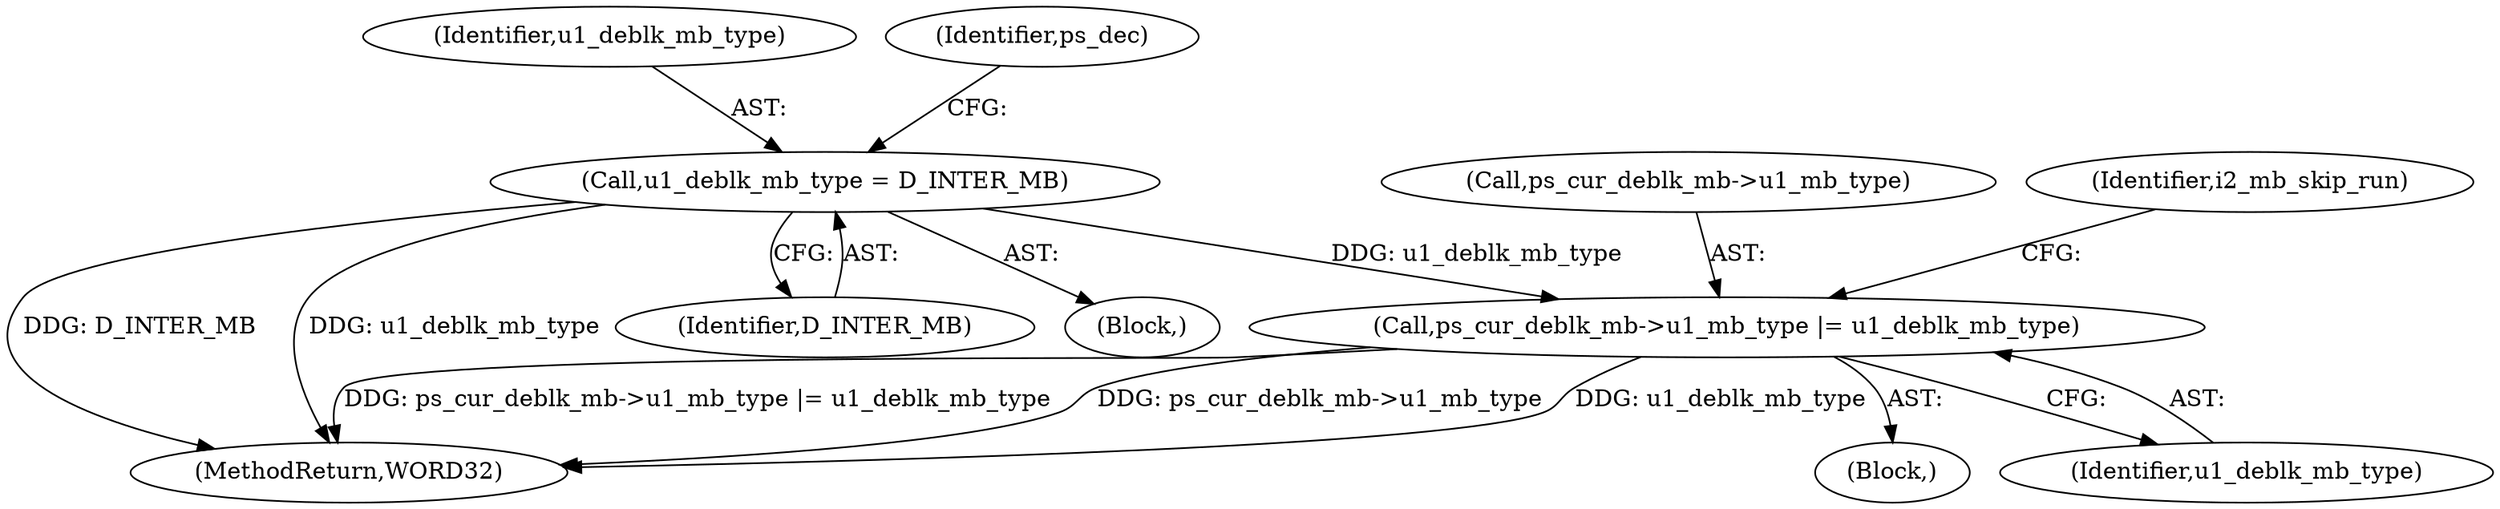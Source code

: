 digraph "0_Android_494561291a503840f385fbcd11d9bc5f4dc502b8_0@pointer" {
"1001214" [label="(Call,ps_cur_deblk_mb->u1_mb_type |= u1_deblk_mb_type)"];
"1000958" [label="(Call,u1_deblk_mb_type = D_INTER_MB)"];
"1001214" [label="(Call,ps_cur_deblk_mb->u1_mb_type |= u1_deblk_mb_type)"];
"1001215" [label="(Call,ps_cur_deblk_mb->u1_mb_type)"];
"1000138" [label="(Block,)"];
"1001427" [label="(MethodReturn,WORD32)"];
"1000960" [label="(Identifier,D_INTER_MB)"];
"1000959" [label="(Identifier,u1_deblk_mb_type)"];
"1000958" [label="(Call,u1_deblk_mb_type = D_INTER_MB)"];
"1000964" [label="(Identifier,ps_dec)"];
"1001220" [label="(Identifier,i2_mb_skip_run)"];
"1001073" [label="(Block,)"];
"1001218" [label="(Identifier,u1_deblk_mb_type)"];
"1001214" -> "1001073"  [label="AST: "];
"1001214" -> "1001218"  [label="CFG: "];
"1001215" -> "1001214"  [label="AST: "];
"1001218" -> "1001214"  [label="AST: "];
"1001220" -> "1001214"  [label="CFG: "];
"1001214" -> "1001427"  [label="DDG: ps_cur_deblk_mb->u1_mb_type"];
"1001214" -> "1001427"  [label="DDG: u1_deblk_mb_type"];
"1001214" -> "1001427"  [label="DDG: ps_cur_deblk_mb->u1_mb_type |= u1_deblk_mb_type"];
"1000958" -> "1001214"  [label="DDG: u1_deblk_mb_type"];
"1000958" -> "1000138"  [label="AST: "];
"1000958" -> "1000960"  [label="CFG: "];
"1000959" -> "1000958"  [label="AST: "];
"1000960" -> "1000958"  [label="AST: "];
"1000964" -> "1000958"  [label="CFG: "];
"1000958" -> "1001427"  [label="DDG: D_INTER_MB"];
"1000958" -> "1001427"  [label="DDG: u1_deblk_mb_type"];
}
